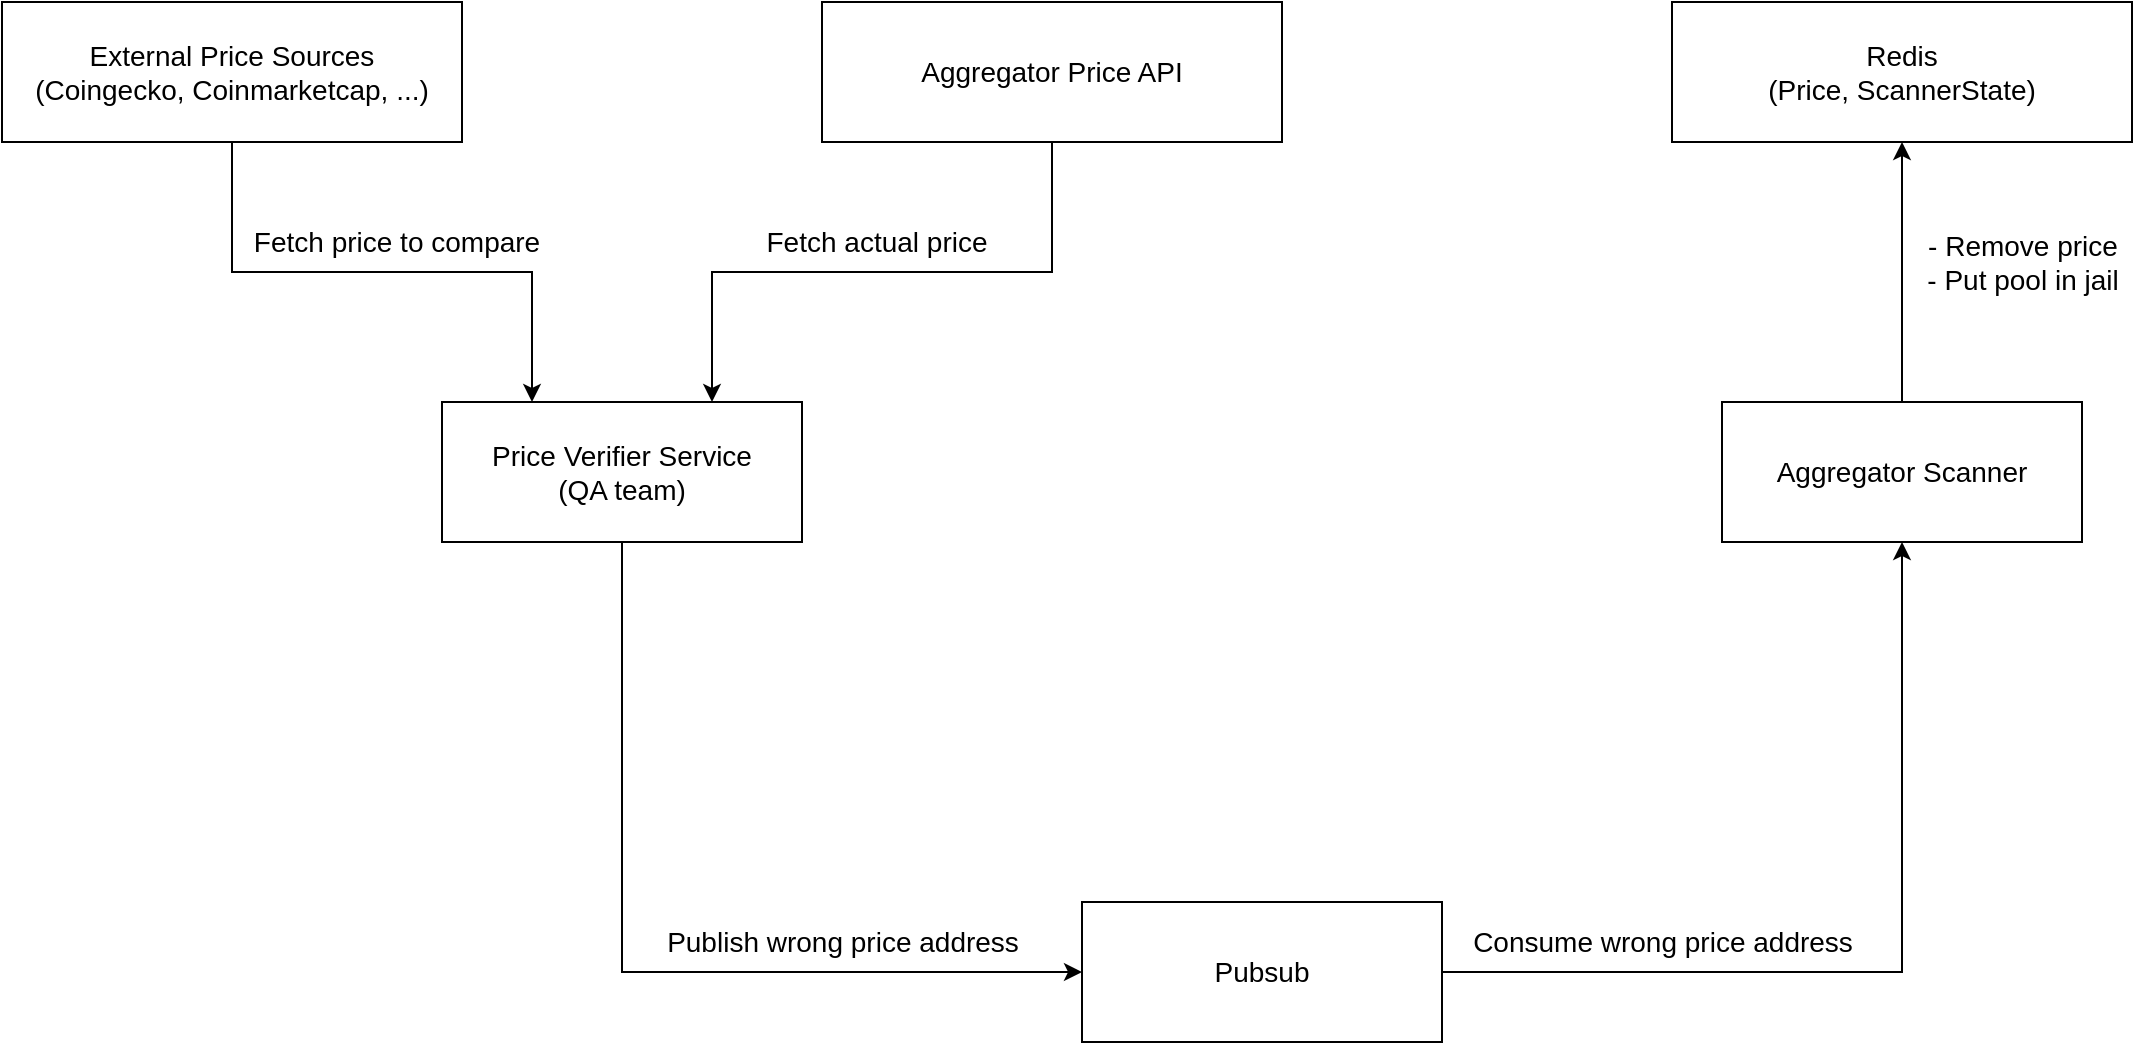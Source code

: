 <mxfile version="20.0.4" type="github">
  <diagram id="rCZXkVoI9-Fqsdh8-22l" name="Page-1">
    <mxGraphModel dx="1426" dy="688" grid="1" gridSize="10" guides="1" tooltips="1" connect="1" arrows="1" fold="1" page="1" pageScale="1" pageWidth="850" pageHeight="1100" math="0" shadow="0">
      <root>
        <mxCell id="0" />
        <mxCell id="1" parent="0" />
        <mxCell id="9MrjHOFnhDI7MA88cHDm-10" style="edgeStyle=orthogonalEdgeStyle;rounded=0;orthogonalLoop=1;jettySize=auto;html=1;exitX=0.5;exitY=1;exitDx=0;exitDy=0;entryX=0;entryY=0.5;entryDx=0;entryDy=0;fontSize=14;" edge="1" parent="1" source="9MrjHOFnhDI7MA88cHDm-1" target="9MrjHOFnhDI7MA88cHDm-2">
          <mxGeometry relative="1" as="geometry" />
        </mxCell>
        <mxCell id="9MrjHOFnhDI7MA88cHDm-14" value="Publish wrong price address" style="edgeLabel;html=1;align=center;verticalAlign=middle;resizable=0;points=[];fontSize=14;" vertex="1" connectable="0" parent="9MrjHOFnhDI7MA88cHDm-10">
          <mxGeometry x="0.146" y="2" relative="1" as="geometry">
            <mxPoint x="70" y="-13" as="offset" />
          </mxGeometry>
        </mxCell>
        <mxCell id="9MrjHOFnhDI7MA88cHDm-1" value="Price Verifier Service&lt;br style=&quot;font-size: 14px;&quot;&gt;(QA team)" style="rounded=0;whiteSpace=wrap;html=1;fontSize=14;fontStyle=0" vertex="1" parent="1">
          <mxGeometry x="300" y="240" width="180" height="70" as="geometry" />
        </mxCell>
        <mxCell id="9MrjHOFnhDI7MA88cHDm-11" style="edgeStyle=orthogonalEdgeStyle;rounded=0;orthogonalLoop=1;jettySize=auto;html=1;exitX=1;exitY=0.5;exitDx=0;exitDy=0;entryX=0.5;entryY=1;entryDx=0;entryDy=0;fontSize=14;" edge="1" parent="1" source="9MrjHOFnhDI7MA88cHDm-2" target="9MrjHOFnhDI7MA88cHDm-3">
          <mxGeometry relative="1" as="geometry" />
        </mxCell>
        <mxCell id="9MrjHOFnhDI7MA88cHDm-2" value="Pubsub" style="rounded=0;whiteSpace=wrap;html=1;fontSize=14;fontStyle=0" vertex="1" parent="1">
          <mxGeometry x="620" y="490" width="180" height="70" as="geometry" />
        </mxCell>
        <mxCell id="9MrjHOFnhDI7MA88cHDm-12" style="edgeStyle=orthogonalEdgeStyle;rounded=0;orthogonalLoop=1;jettySize=auto;html=1;exitX=0.5;exitY=0;exitDx=0;exitDy=0;entryX=0.5;entryY=1;entryDx=0;entryDy=0;fontSize=14;" edge="1" parent="1" source="9MrjHOFnhDI7MA88cHDm-3" target="9MrjHOFnhDI7MA88cHDm-5">
          <mxGeometry relative="1" as="geometry" />
        </mxCell>
        <mxCell id="9MrjHOFnhDI7MA88cHDm-13" value="- Remove price&lt;br&gt;- Put pool in jail" style="edgeLabel;html=1;align=center;verticalAlign=middle;resizable=0;points=[];fontSize=14;" vertex="1" connectable="0" parent="9MrjHOFnhDI7MA88cHDm-12">
          <mxGeometry x="0.061" y="2" relative="1" as="geometry">
            <mxPoint x="62" y="-1" as="offset" />
          </mxGeometry>
        </mxCell>
        <mxCell id="9MrjHOFnhDI7MA88cHDm-3" value="Aggregator Scanner" style="rounded=0;whiteSpace=wrap;html=1;fontSize=14;fontStyle=0" vertex="1" parent="1">
          <mxGeometry x="940" y="240" width="180" height="70" as="geometry" />
        </mxCell>
        <mxCell id="9MrjHOFnhDI7MA88cHDm-8" style="edgeStyle=orthogonalEdgeStyle;rounded=0;orthogonalLoop=1;jettySize=auto;html=1;exitX=0.5;exitY=1;exitDx=0;exitDy=0;entryX=0.25;entryY=0;entryDx=0;entryDy=0;fontSize=14;" edge="1" parent="1" source="9MrjHOFnhDI7MA88cHDm-4" target="9MrjHOFnhDI7MA88cHDm-1">
          <mxGeometry relative="1" as="geometry" />
        </mxCell>
        <mxCell id="9MrjHOFnhDI7MA88cHDm-4" value="External Price Sources&lt;br&gt;(Coingecko, Coinmarketcap, ...)" style="rounded=0;whiteSpace=wrap;html=1;fontSize=14;fontStyle=0" vertex="1" parent="1">
          <mxGeometry x="80" y="40" width="230" height="70" as="geometry" />
        </mxCell>
        <mxCell id="9MrjHOFnhDI7MA88cHDm-5" value="Redis&lt;br&gt;(Price, ScannerState)" style="rounded=0;whiteSpace=wrap;html=1;fontSize=14;fontStyle=0" vertex="1" parent="1">
          <mxGeometry x="915" y="40" width="230" height="70" as="geometry" />
        </mxCell>
        <mxCell id="9MrjHOFnhDI7MA88cHDm-9" style="edgeStyle=orthogonalEdgeStyle;rounded=0;orthogonalLoop=1;jettySize=auto;html=1;entryX=0.75;entryY=0;entryDx=0;entryDy=0;fontSize=14;exitX=0.5;exitY=1;exitDx=0;exitDy=0;" edge="1" parent="1" source="9MrjHOFnhDI7MA88cHDm-6" target="9MrjHOFnhDI7MA88cHDm-1">
          <mxGeometry relative="1" as="geometry" />
        </mxCell>
        <mxCell id="9MrjHOFnhDI7MA88cHDm-6" value="Aggregator Price API" style="rounded=0;whiteSpace=wrap;html=1;fontSize=14;fontStyle=0" vertex="1" parent="1">
          <mxGeometry x="490" y="40" width="230" height="70" as="geometry" />
        </mxCell>
        <mxCell id="9MrjHOFnhDI7MA88cHDm-15" value="Consume wrong price address" style="edgeLabel;html=1;align=center;verticalAlign=middle;resizable=0;points=[];fontSize=14;" vertex="1" connectable="0" parent="1">
          <mxGeometry x="910" y="510" as="geometry" />
        </mxCell>
        <mxCell id="9MrjHOFnhDI7MA88cHDm-16" value="Fetch price to compare" style="edgeLabel;html=1;align=center;verticalAlign=middle;resizable=0;points=[];fontSize=14;" vertex="1" connectable="0" parent="1">
          <mxGeometry x="280" y="160" as="geometry">
            <mxPoint x="-3" as="offset" />
          </mxGeometry>
        </mxCell>
        <mxCell id="9MrjHOFnhDI7MA88cHDm-17" value="Fetch actual price" style="edgeLabel;html=1;align=center;verticalAlign=middle;resizable=0;points=[];fontSize=14;" vertex="1" connectable="0" parent="1">
          <mxGeometry x="520" y="160" as="geometry">
            <mxPoint x="-3" as="offset" />
          </mxGeometry>
        </mxCell>
      </root>
    </mxGraphModel>
  </diagram>
</mxfile>

